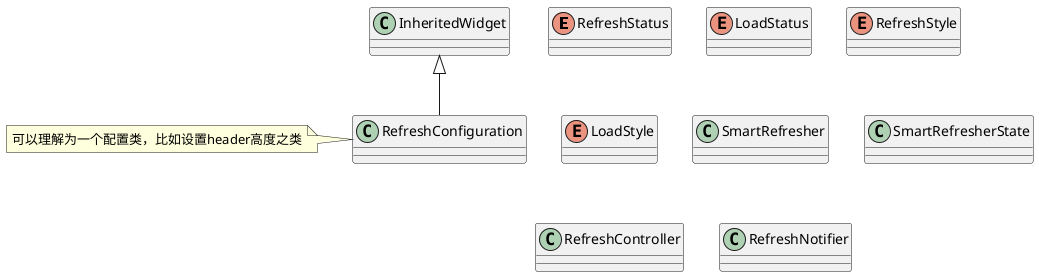 @startuml
'https://plantuml.com/class-diagram


enum RefreshStatus {
}

enum LoadStatus {
}

enum RefreshStyle {
}

enum LoadStyle {
}

class SmartRefresher {
}

class SmartRefresherState {
}

class RefreshController {
}

class InheritedWidget {
}

class RefreshConfiguration {
}
note left: 可以理解为一个配置类，比如设置header高度之类

class RefreshNotifier {
}
InheritedWidget <|-- RefreshConfiguration


@enduml
